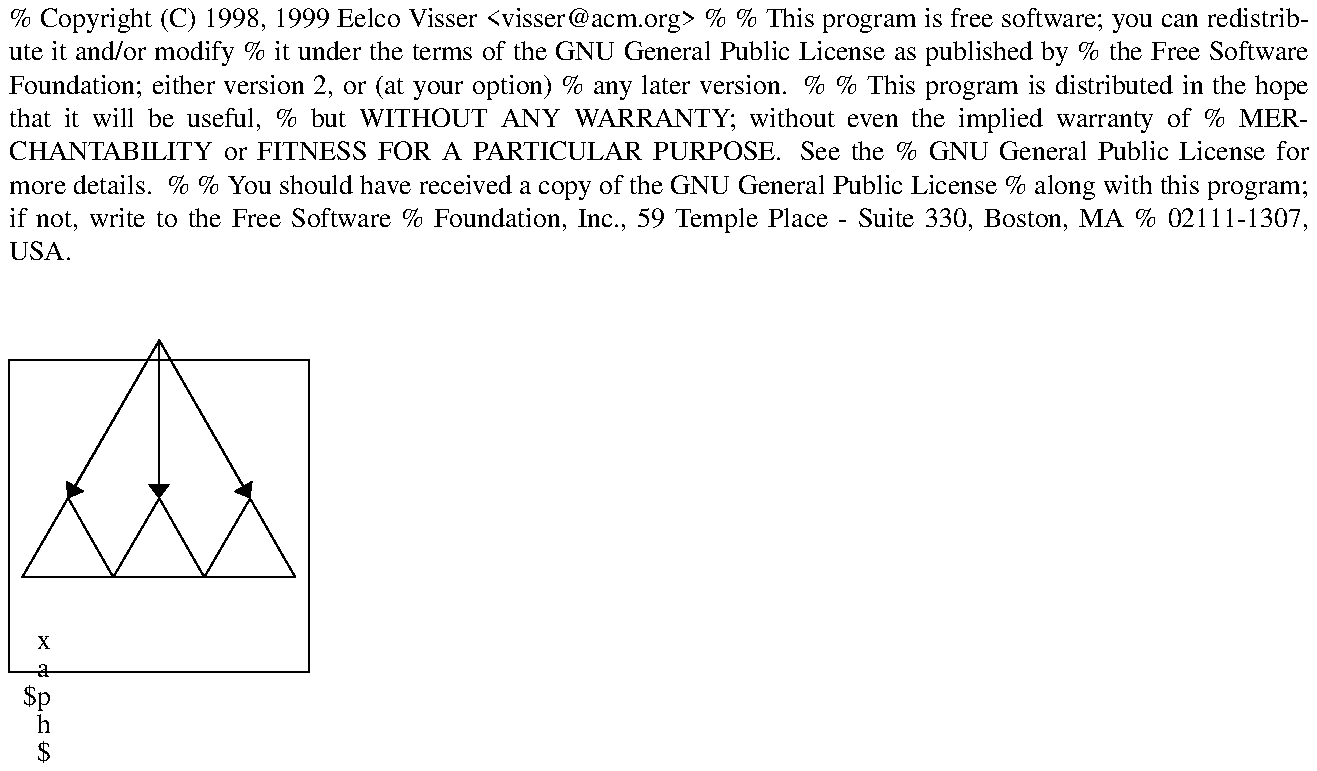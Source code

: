 
% Copyright (C) 1998, 1999 Eelco Visser <visser@acm.org>
% 
% This program is free software; you can redistribute it and/or modify
% it under the terms of the GNU General Public License as published by
% the Free Software Foundation; either version 2, or (at your option)
% any later version.
% 
% This program is distributed in the hope that it will be useful,
% but WITHOUT ANY WARRANTY; without even the implied warranty of
% MERCHANTABILITY or FITNESS FOR A PARTICULAR PURPOSE.  See the
% GNU General Public License for more details.
% 
% You should have received a copy of the GNU General Public License
% along with this program; if not, write to the Free Software
% Foundation, Inc., 59 Temple Place - Suite 330, Boston, MA
% 02111-1307, USA.

.PS 1.5
	linewid = .3
	penwid = 30
	penht = 30

Top:	line left 1 down sqrt(3)
Left:	Here
	move to Top
	line right 1 down sqrt(3)
Right:  Here
	line to Left

	arrow wid 0.15 from Top down sqrt(3) - sqrt(1/3)
Mtop:	Here
	line from Mtop to Left + (2/3,0)
	line from Mtop to Right - (2/3,0)

	line from Left + (2/3,0) to Left + (1/3,sqrt(1/3))
LTop:	Here
	arrow wid 0.15 from Top to LTop

	line from Right + (-2/3,0) to Right + (-1/3,sqrt(1/3))
RTop:	Here
	arrow wid 0.15 from Top to RTop

	box wid 2 ht 0.3 invisible \
		with .nw at Left - (0,0.15) \
		"{\huge\bf\sf STRATEGO}"

	box ht sqrt(3) + 0.55 wid 2.2 with .n at Top + (0,0.1)

.PE
  $\box\graph$
